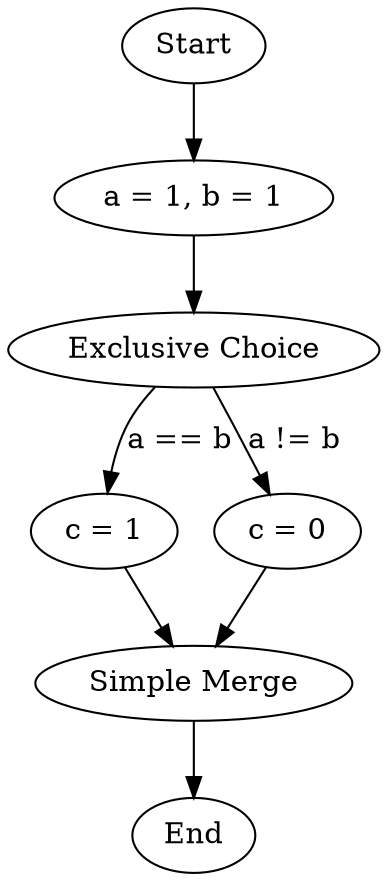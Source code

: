 digraph VariableEqualsVariable {
node1 [label="Start"]
node2 [label="a = 1, b = 1"]
node3 [label="Exclusive Choice"]
node4 [label="c = 1"]
node5 [label="Simple Merge"]
node6 [label="End"]
node7 [label="c = 0"]

node1 -> node2
node2 -> node3
node3 -> node4 [label="a == b"]
node3 -> node7 [label="a != b"]
node4 -> node5
node5 -> node6
node7 -> node5
}
